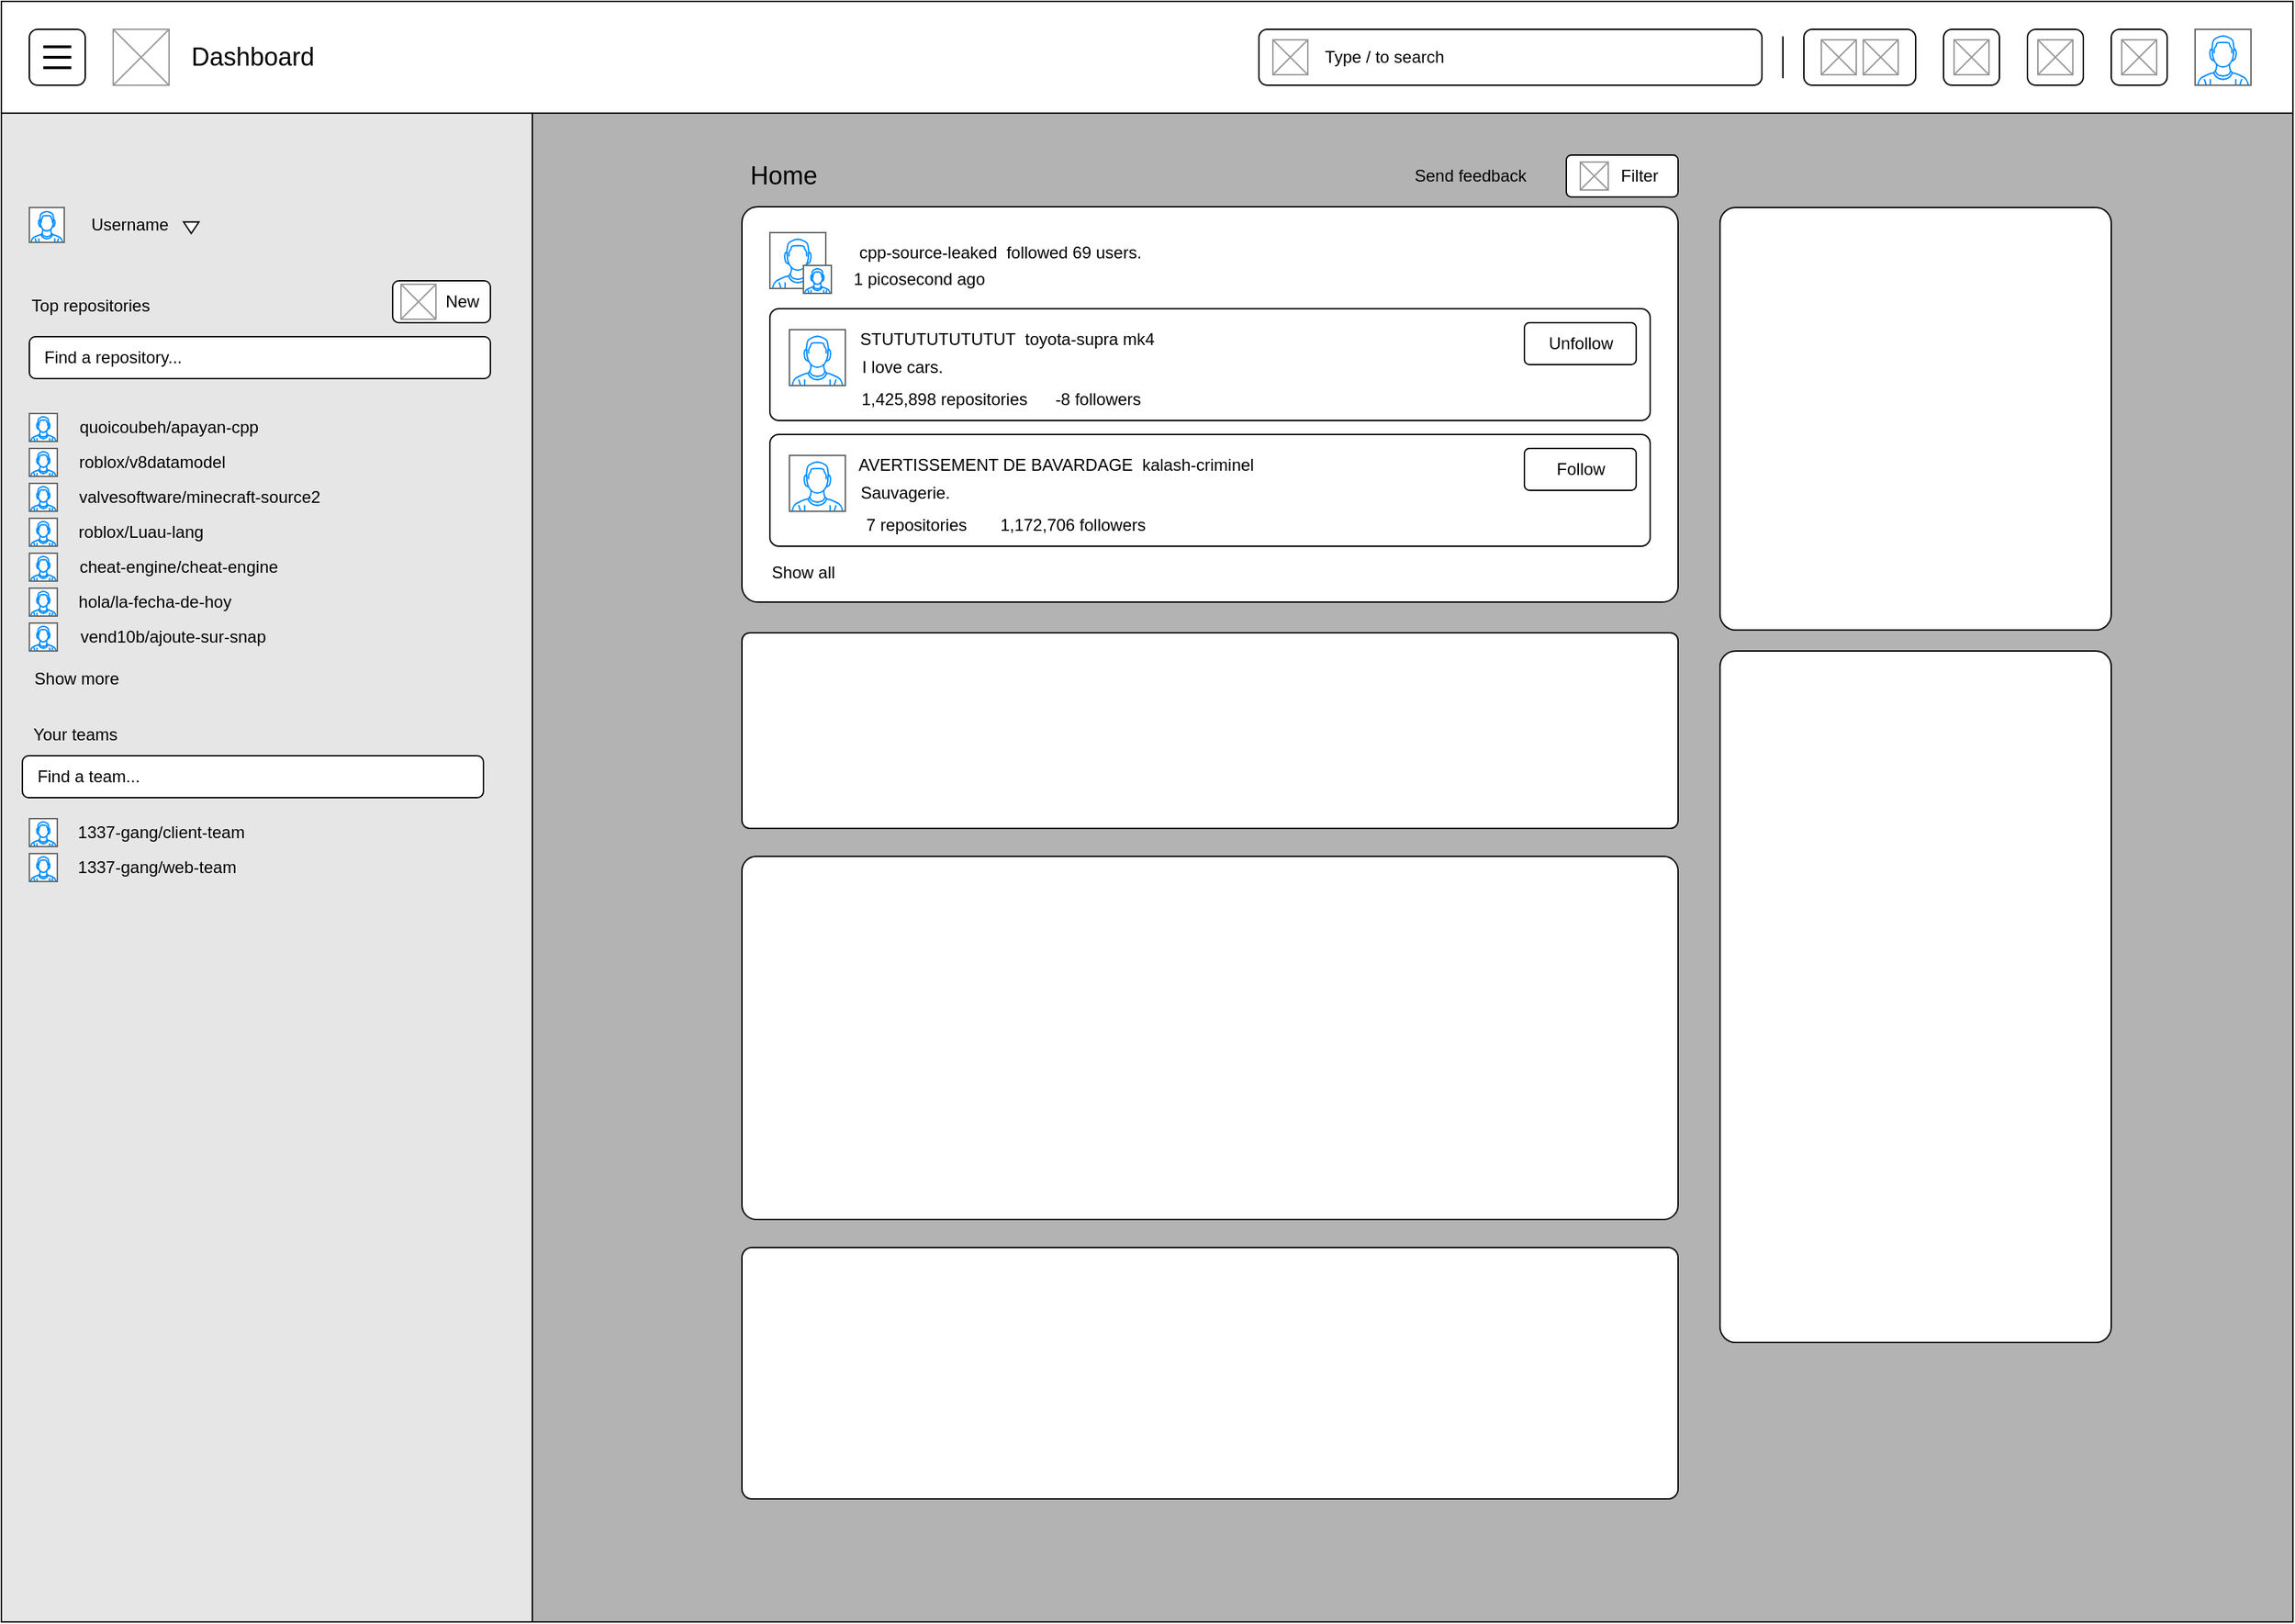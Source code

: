 <mxfile version="24.7.14">
  <diagram name="Page-1" id="ItuPcejKKoLAVJ6YyNsb">
    <mxGraphModel dx="2440" dy="1334" grid="1" gridSize="10" guides="1" tooltips="1" connect="1" arrows="1" fold="1" page="1" pageScale="1" pageWidth="827" pageHeight="1169" math="0" shadow="0">
      <root>
        <mxCell id="0" />
        <mxCell id="1" parent="0" />
        <mxCell id="ldyb5yx-wMgwqtrKaOPo-1" value="" style="rounded=0;whiteSpace=wrap;html=1;" vertex="1" parent="1">
          <mxGeometry width="1640" height="80" as="geometry" />
        </mxCell>
        <mxCell id="ldyb5yx-wMgwqtrKaOPo-8" value="" style="verticalLabelPosition=bottom;shadow=0;dashed=0;align=center;html=1;verticalAlign=top;strokeWidth=1;shape=mxgraph.mockup.graphics.simpleIcon;strokeColor=#999999;" vertex="1" parent="1">
          <mxGeometry x="80" y="20" width="40" height="40" as="geometry" />
        </mxCell>
        <mxCell id="ldyb5yx-wMgwqtrKaOPo-9" value="&lt;div style=&quot;font-size: 18px;&quot;&gt;&lt;font style=&quot;font-size: 18px;&quot;&gt;Dashboard&lt;/font&gt;&lt;/div&gt;" style="text;html=1;align=center;verticalAlign=middle;whiteSpace=wrap;rounded=0;" vertex="1" parent="1">
          <mxGeometry x="130" y="25" width="100" height="30" as="geometry" />
        </mxCell>
        <mxCell id="ldyb5yx-wMgwqtrKaOPo-10" value="" style="verticalLabelPosition=bottom;shadow=0;dashed=0;align=center;html=1;verticalAlign=top;strokeWidth=1;shape=mxgraph.mockup.containers.userMale;strokeColor=#666666;strokeColor2=#008cff;perimeterSpacing=0;" vertex="1" parent="1">
          <mxGeometry x="1570" y="20" width="40" height="40" as="geometry" />
        </mxCell>
        <mxCell id="ldyb5yx-wMgwqtrKaOPo-20" value="" style="rounded=1;whiteSpace=wrap;html=1;" vertex="1" parent="1">
          <mxGeometry x="20" y="20" width="40" height="40" as="geometry" />
        </mxCell>
        <mxCell id="ldyb5yx-wMgwqtrKaOPo-11" value="" style="rounded=1;whiteSpace=wrap;html=1;" vertex="1" parent="1">
          <mxGeometry x="1510" y="20" width="40" height="40" as="geometry" />
        </mxCell>
        <mxCell id="ldyb5yx-wMgwqtrKaOPo-15" value="" style="line;strokeWidth=1;direction=south;html=1;" vertex="1" parent="1">
          <mxGeometry x="1270" y="25" width="10" height="30" as="geometry" />
        </mxCell>
        <mxCell id="ldyb5yx-wMgwqtrKaOPo-17" value="" style="rounded=1;whiteSpace=wrap;html=1;" vertex="1" parent="1">
          <mxGeometry x="1450" y="20" width="40" height="40" as="geometry" />
        </mxCell>
        <mxCell id="ldyb5yx-wMgwqtrKaOPo-18" value="" style="rounded=1;whiteSpace=wrap;html=1;" vertex="1" parent="1">
          <mxGeometry x="1390" y="20" width="40" height="40" as="geometry" />
        </mxCell>
        <mxCell id="ldyb5yx-wMgwqtrKaOPo-19" value="" style="rounded=1;whiteSpace=wrap;html=1;" vertex="1" parent="1">
          <mxGeometry x="1290" y="20" width="80" height="40" as="geometry" />
        </mxCell>
        <mxCell id="ldyb5yx-wMgwqtrKaOPo-21" value="" style="line;strokeWidth=2;html=1;" vertex="1" parent="1">
          <mxGeometry x="30" y="35" width="20" height="10" as="geometry" />
        </mxCell>
        <mxCell id="ldyb5yx-wMgwqtrKaOPo-22" value="" style="line;strokeWidth=2;html=1;" vertex="1" parent="1">
          <mxGeometry x="30" y="30" width="20" height="5" as="geometry" />
        </mxCell>
        <mxCell id="ldyb5yx-wMgwqtrKaOPo-23" value="" style="line;strokeWidth=2;html=1;" vertex="1" parent="1">
          <mxGeometry x="30" y="45" width="20" height="5" as="geometry" />
        </mxCell>
        <mxCell id="ldyb5yx-wMgwqtrKaOPo-25" value="" style="rounded=1;whiteSpace=wrap;html=1;" vertex="1" parent="1">
          <mxGeometry x="900" y="20" width="360" height="40" as="geometry" />
        </mxCell>
        <mxCell id="ldyb5yx-wMgwqtrKaOPo-26" value="" style="verticalLabelPosition=bottom;shadow=0;dashed=0;align=center;html=1;verticalAlign=top;strokeWidth=1;shape=mxgraph.mockup.graphics.simpleIcon;strokeColor=#999999;" vertex="1" parent="1">
          <mxGeometry x="1517.5" y="27.5" width="25" height="25" as="geometry" />
        </mxCell>
        <mxCell id="ldyb5yx-wMgwqtrKaOPo-27" value="" style="verticalLabelPosition=bottom;shadow=0;dashed=0;align=center;html=1;verticalAlign=top;strokeWidth=1;shape=mxgraph.mockup.graphics.simpleIcon;strokeColor=#999999;" vertex="1" parent="1">
          <mxGeometry x="1457.5" y="27.5" width="25" height="25" as="geometry" />
        </mxCell>
        <mxCell id="ldyb5yx-wMgwqtrKaOPo-28" value="" style="verticalLabelPosition=bottom;shadow=0;dashed=0;align=center;html=1;verticalAlign=top;strokeWidth=1;shape=mxgraph.mockup.graphics.simpleIcon;strokeColor=#999999;" vertex="1" parent="1">
          <mxGeometry x="1397.5" y="27.5" width="25" height="25" as="geometry" />
        </mxCell>
        <mxCell id="ldyb5yx-wMgwqtrKaOPo-29" value="" style="verticalLabelPosition=bottom;shadow=0;dashed=0;align=center;html=1;verticalAlign=top;strokeWidth=1;shape=mxgraph.mockup.graphics.simpleIcon;strokeColor=#999999;" vertex="1" parent="1">
          <mxGeometry x="1302.5" y="27.5" width="25" height="25" as="geometry" />
        </mxCell>
        <mxCell id="ldyb5yx-wMgwqtrKaOPo-30" value="" style="verticalLabelPosition=bottom;shadow=0;dashed=0;align=center;html=1;verticalAlign=top;strokeWidth=1;shape=mxgraph.mockup.graphics.simpleIcon;strokeColor=#999999;" vertex="1" parent="1">
          <mxGeometry x="1332.5" y="27.5" width="25" height="25" as="geometry" />
        </mxCell>
        <mxCell id="ldyb5yx-wMgwqtrKaOPo-31" value="&lt;div&gt;Type / to search&lt;/div&gt;" style="text;html=1;align=center;verticalAlign=middle;whiteSpace=wrap;rounded=0;" vertex="1" parent="1">
          <mxGeometry x="940" y="25" width="100" height="30" as="geometry" />
        </mxCell>
        <mxCell id="ldyb5yx-wMgwqtrKaOPo-32" value="" style="verticalLabelPosition=bottom;shadow=0;dashed=0;align=center;html=1;verticalAlign=top;strokeWidth=1;shape=mxgraph.mockup.graphics.simpleIcon;strokeColor=#999999;" vertex="1" parent="1">
          <mxGeometry x="910" y="27.5" width="25" height="25" as="geometry" />
        </mxCell>
        <mxCell id="ldyb5yx-wMgwqtrKaOPo-33" value="" style="rounded=0;whiteSpace=wrap;html=1;fillColor=#E6E6E6;" vertex="1" parent="1">
          <mxGeometry y="80" width="380" height="1080" as="geometry" />
        </mxCell>
        <mxCell id="ldyb5yx-wMgwqtrKaOPo-34" value="" style="rounded=0;whiteSpace=wrap;html=1;fillColor=#B3B3B3;" vertex="1" parent="1">
          <mxGeometry x="380" y="80" width="1260" height="1080" as="geometry" />
        </mxCell>
        <mxCell id="ldyb5yx-wMgwqtrKaOPo-36" value="Username" style="text;html=1;align=center;verticalAlign=middle;whiteSpace=wrap;rounded=0;" vertex="1" parent="1">
          <mxGeometry x="61.87" y="145" width="60" height="30" as="geometry" />
        </mxCell>
        <mxCell id="ldyb5yx-wMgwqtrKaOPo-37" value="" style="verticalLabelPosition=bottom;shadow=0;dashed=0;align=center;html=1;verticalAlign=top;strokeWidth=1;shape=mxgraph.mockup.containers.userMale;strokeColor=#666666;strokeColor2=#008cff;perimeterSpacing=0;" vertex="1" parent="1">
          <mxGeometry x="20" y="147.5" width="25" height="25" as="geometry" />
        </mxCell>
        <mxCell id="ldyb5yx-wMgwqtrKaOPo-38" value="" style="triangle;whiteSpace=wrap;html=1;rotation=90;" vertex="1" parent="1">
          <mxGeometry x="131.75" y="156.5" width="8.25" height="11" as="geometry" />
        </mxCell>
        <mxCell id="ldyb5yx-wMgwqtrKaOPo-39" value="Top repositories" style="text;html=1;align=center;verticalAlign=middle;whiteSpace=wrap;rounded=0;" vertex="1" parent="1">
          <mxGeometry x="14" y="202.5" width="100" height="30" as="geometry" />
        </mxCell>
        <mxCell id="ldyb5yx-wMgwqtrKaOPo-40" value="" style="rounded=1;whiteSpace=wrap;html=1;" vertex="1" parent="1">
          <mxGeometry x="280" y="200" width="70" height="30" as="geometry" />
        </mxCell>
        <mxCell id="ldyb5yx-wMgwqtrKaOPo-41" value="" style="verticalLabelPosition=bottom;shadow=0;dashed=0;align=center;html=1;verticalAlign=top;strokeWidth=1;shape=mxgraph.mockup.graphics.simpleIcon;strokeColor=#999999;" vertex="1" parent="1">
          <mxGeometry x="286" y="202.5" width="25" height="25" as="geometry" />
        </mxCell>
        <mxCell id="ldyb5yx-wMgwqtrKaOPo-42" value="New" style="text;html=1;align=center;verticalAlign=middle;whiteSpace=wrap;rounded=0;" vertex="1" parent="1">
          <mxGeometry x="310" y="200" width="40" height="30" as="geometry" />
        </mxCell>
        <mxCell id="ldyb5yx-wMgwqtrKaOPo-43" value="" style="rounded=1;whiteSpace=wrap;html=1;" vertex="1" parent="1">
          <mxGeometry x="20" y="240" width="330" height="30" as="geometry" />
        </mxCell>
        <mxCell id="ldyb5yx-wMgwqtrKaOPo-44" value="Find a repository..." style="text;html=1;align=center;verticalAlign=middle;whiteSpace=wrap;rounded=0;" vertex="1" parent="1">
          <mxGeometry x="20" y="240" width="120" height="30" as="geometry" />
        </mxCell>
        <mxCell id="ldyb5yx-wMgwqtrKaOPo-45" value="" style="verticalLabelPosition=bottom;shadow=0;dashed=0;align=center;html=1;verticalAlign=top;strokeWidth=1;shape=mxgraph.mockup.containers.userMale;strokeColor=#666666;strokeColor2=#008cff;perimeterSpacing=0;" vertex="1" parent="1">
          <mxGeometry x="20" y="295" width="20" height="20" as="geometry" />
        </mxCell>
        <mxCell id="ldyb5yx-wMgwqtrKaOPo-46" value="quoicoubeh/apayan-cpp" style="text;html=1;align=center;verticalAlign=middle;whiteSpace=wrap;rounded=0;" vertex="1" parent="1">
          <mxGeometry x="50" y="290" width="140" height="30" as="geometry" />
        </mxCell>
        <mxCell id="ldyb5yx-wMgwqtrKaOPo-47" value="" style="verticalLabelPosition=bottom;shadow=0;dashed=0;align=center;html=1;verticalAlign=top;strokeWidth=1;shape=mxgraph.mockup.containers.userMale;strokeColor=#666666;strokeColor2=#008cff;perimeterSpacing=0;" vertex="1" parent="1">
          <mxGeometry x="20" y="320" width="20" height="20" as="geometry" />
        </mxCell>
        <mxCell id="ldyb5yx-wMgwqtrKaOPo-48" value="roblox/v8datamodel" style="text;html=1;align=center;verticalAlign=middle;whiteSpace=wrap;rounded=0;" vertex="1" parent="1">
          <mxGeometry x="48" y="315" width="120" height="30" as="geometry" />
        </mxCell>
        <mxCell id="ldyb5yx-wMgwqtrKaOPo-49" value="" style="verticalLabelPosition=bottom;shadow=0;dashed=0;align=center;html=1;verticalAlign=top;strokeWidth=1;shape=mxgraph.mockup.containers.userMale;strokeColor=#666666;strokeColor2=#008cff;perimeterSpacing=0;" vertex="1" parent="1">
          <mxGeometry x="20" y="345" width="20" height="20" as="geometry" />
        </mxCell>
        <mxCell id="ldyb5yx-wMgwqtrKaOPo-50" value="valvesoftware/minecraft-source2" style="text;html=1;align=center;verticalAlign=middle;whiteSpace=wrap;rounded=0;" vertex="1" parent="1">
          <mxGeometry x="52" y="340" width="180" height="30" as="geometry" />
        </mxCell>
        <mxCell id="ldyb5yx-wMgwqtrKaOPo-51" value="" style="verticalLabelPosition=bottom;shadow=0;dashed=0;align=center;html=1;verticalAlign=top;strokeWidth=1;shape=mxgraph.mockup.containers.userMale;strokeColor=#666666;strokeColor2=#008cff;perimeterSpacing=0;" vertex="1" parent="1">
          <mxGeometry x="20" y="370" width="20" height="20" as="geometry" />
        </mxCell>
        <mxCell id="ldyb5yx-wMgwqtrKaOPo-52" value="roblox/Luau-lang" style="text;html=1;align=center;verticalAlign=middle;whiteSpace=wrap;rounded=0;" vertex="1" parent="1">
          <mxGeometry x="50" y="365" width="100" height="30" as="geometry" />
        </mxCell>
        <mxCell id="ldyb5yx-wMgwqtrKaOPo-53" value="" style="verticalLabelPosition=bottom;shadow=0;dashed=0;align=center;html=1;verticalAlign=top;strokeWidth=1;shape=mxgraph.mockup.containers.userMale;strokeColor=#666666;strokeColor2=#008cff;perimeterSpacing=0;" vertex="1" parent="1">
          <mxGeometry x="20" y="395" width="20" height="20" as="geometry" />
        </mxCell>
        <mxCell id="ldyb5yx-wMgwqtrKaOPo-54" value="cheat-engine/cheat-engine" style="text;html=1;align=center;verticalAlign=middle;whiteSpace=wrap;rounded=0;" vertex="1" parent="1">
          <mxGeometry x="52" y="390" width="150" height="30" as="geometry" />
        </mxCell>
        <mxCell id="ldyb5yx-wMgwqtrKaOPo-55" value="" style="verticalLabelPosition=bottom;shadow=0;dashed=0;align=center;html=1;verticalAlign=top;strokeWidth=1;shape=mxgraph.mockup.containers.userMale;strokeColor=#666666;strokeColor2=#008cff;perimeterSpacing=0;" vertex="1" parent="1">
          <mxGeometry x="20" y="420" width="20" height="20" as="geometry" />
        </mxCell>
        <mxCell id="ldyb5yx-wMgwqtrKaOPo-56" value="hola/la-fecha-de-hoy" style="text;html=1;align=center;verticalAlign=middle;whiteSpace=wrap;rounded=0;" vertex="1" parent="1">
          <mxGeometry x="50" y="415" width="120" height="30" as="geometry" />
        </mxCell>
        <mxCell id="ldyb5yx-wMgwqtrKaOPo-57" value="" style="verticalLabelPosition=bottom;shadow=0;dashed=0;align=center;html=1;verticalAlign=top;strokeWidth=1;shape=mxgraph.mockup.containers.userMale;strokeColor=#666666;strokeColor2=#008cff;perimeterSpacing=0;" vertex="1" parent="1">
          <mxGeometry x="20" y="445" width="20" height="20" as="geometry" />
        </mxCell>
        <mxCell id="ldyb5yx-wMgwqtrKaOPo-58" value="vend10b/ajoute-sur-snap" style="text;html=1;align=center;verticalAlign=middle;whiteSpace=wrap;rounded=0;" vertex="1" parent="1">
          <mxGeometry x="53" y="440" width="140" height="30" as="geometry" />
        </mxCell>
        <mxCell id="ldyb5yx-wMgwqtrKaOPo-59" value="Show more" style="text;html=1;align=center;verticalAlign=middle;whiteSpace=wrap;rounded=0;" vertex="1" parent="1">
          <mxGeometry x="19" y="470" width="70" height="30" as="geometry" />
        </mxCell>
        <mxCell id="ldyb5yx-wMgwqtrKaOPo-60" value="Your teams" style="text;html=1;align=center;verticalAlign=middle;whiteSpace=wrap;rounded=0;" vertex="1" parent="1">
          <mxGeometry x="20" y="510" width="66" height="30" as="geometry" />
        </mxCell>
        <mxCell id="ldyb5yx-wMgwqtrKaOPo-61" value="" style="rounded=1;whiteSpace=wrap;html=1;" vertex="1" parent="1">
          <mxGeometry x="15" y="540" width="330" height="30" as="geometry" />
        </mxCell>
        <mxCell id="ldyb5yx-wMgwqtrKaOPo-62" value="Find a team..." style="text;html=1;align=center;verticalAlign=middle;whiteSpace=wrap;rounded=0;" vertex="1" parent="1">
          <mxGeometry x="15" y="540" width="95" height="30" as="geometry" />
        </mxCell>
        <mxCell id="ldyb5yx-wMgwqtrKaOPo-63" value="" style="verticalLabelPosition=bottom;shadow=0;dashed=0;align=center;html=1;verticalAlign=top;strokeWidth=1;shape=mxgraph.mockup.containers.userMale;strokeColor=#666666;strokeColor2=#008cff;perimeterSpacing=0;" vertex="1" parent="1">
          <mxGeometry x="20" y="585" width="20" height="20" as="geometry" />
        </mxCell>
        <mxCell id="ldyb5yx-wMgwqtrKaOPo-64" value="1337-gang/client-team" style="text;html=1;align=center;verticalAlign=middle;whiteSpace=wrap;rounded=0;" vertex="1" parent="1">
          <mxGeometry x="49" y="580" width="131" height="30" as="geometry" />
        </mxCell>
        <mxCell id="ldyb5yx-wMgwqtrKaOPo-65" value="" style="verticalLabelPosition=bottom;shadow=0;dashed=0;align=center;html=1;verticalAlign=top;strokeWidth=1;shape=mxgraph.mockup.containers.userMale;strokeColor=#666666;strokeColor2=#008cff;perimeterSpacing=0;" vertex="1" parent="1">
          <mxGeometry x="20" y="610" width="20" height="20" as="geometry" />
        </mxCell>
        <mxCell id="ldyb5yx-wMgwqtrKaOPo-66" value="1337-gang/web-team" style="text;html=1;align=center;verticalAlign=middle;whiteSpace=wrap;rounded=0;" vertex="1" parent="1">
          <mxGeometry x="51" y="605" width="121" height="30" as="geometry" />
        </mxCell>
        <mxCell id="ldyb5yx-wMgwqtrKaOPo-67" value="&lt;font style=&quot;font-size: 18px;&quot;&gt;Home&lt;/font&gt;" style="text;html=1;align=center;verticalAlign=middle;whiteSpace=wrap;rounded=0;" vertex="1" parent="1">
          <mxGeometry x="530" y="110" width="60" height="30" as="geometry" />
        </mxCell>
        <mxCell id="ldyb5yx-wMgwqtrKaOPo-68" value="" style="rounded=1;whiteSpace=wrap;html=1;arcSize=4;" vertex="1" parent="1">
          <mxGeometry x="530" y="147" width="670" height="283" as="geometry" />
        </mxCell>
        <mxCell id="ldyb5yx-wMgwqtrKaOPo-69" value="" style="rounded=1;whiteSpace=wrap;html=1;arcSize=4;" vertex="1" parent="1">
          <mxGeometry x="1230" y="147.5" width="280" height="302.5" as="geometry" />
        </mxCell>
        <mxCell id="ldyb5yx-wMgwqtrKaOPo-70" value="" style="rounded=1;whiteSpace=wrap;html=1;arcSize=4;" vertex="1" parent="1">
          <mxGeometry x="530" y="452" width="670" height="140" as="geometry" />
        </mxCell>
        <mxCell id="ldyb5yx-wMgwqtrKaOPo-71" value="" style="rounded=1;whiteSpace=wrap;html=1;arcSize=4;" vertex="1" parent="1">
          <mxGeometry x="530" y="612" width="670" height="260" as="geometry" />
        </mxCell>
        <mxCell id="ldyb5yx-wMgwqtrKaOPo-72" value="" style="rounded=1;whiteSpace=wrap;html=1;arcSize=4;" vertex="1" parent="1">
          <mxGeometry x="530" y="892" width="670" height="180" as="geometry" />
        </mxCell>
        <mxCell id="ldyb5yx-wMgwqtrKaOPo-73" value="" style="rounded=1;whiteSpace=wrap;html=1;arcSize=4;" vertex="1" parent="1">
          <mxGeometry x="1230" y="465" width="280" height="495" as="geometry" />
        </mxCell>
        <mxCell id="ldyb5yx-wMgwqtrKaOPo-74" value="" style="rounded=1;whiteSpace=wrap;html=1;arcSize=12;" vertex="1" parent="1">
          <mxGeometry x="1120" y="110" width="80" height="30" as="geometry" />
        </mxCell>
        <mxCell id="ldyb5yx-wMgwqtrKaOPo-75" value="" style="verticalLabelPosition=bottom;shadow=0;dashed=0;align=center;html=1;verticalAlign=top;strokeWidth=1;shape=mxgraph.mockup.graphics.simpleIcon;strokeColor=#999999;" vertex="1" parent="1">
          <mxGeometry x="1130" y="115" width="20" height="20" as="geometry" />
        </mxCell>
        <mxCell id="ldyb5yx-wMgwqtrKaOPo-76" value="Filter" style="text;html=1;align=center;verticalAlign=middle;whiteSpace=wrap;rounded=0;" vertex="1" parent="1">
          <mxGeometry x="1150" y="110" width="45" height="30" as="geometry" />
        </mxCell>
        <mxCell id="ldyb5yx-wMgwqtrKaOPo-77" value="Send feedback" style="text;html=1;align=center;verticalAlign=middle;whiteSpace=wrap;rounded=0;" vertex="1" parent="1">
          <mxGeometry x="1000" y="110" width="102.5" height="30" as="geometry" />
        </mxCell>
        <mxCell id="ldyb5yx-wMgwqtrKaOPo-79" value="" style="verticalLabelPosition=bottom;shadow=0;dashed=0;align=center;html=1;verticalAlign=top;strokeWidth=1;shape=mxgraph.mockup.containers.userMale;strokeColor=#666666;strokeColor2=#008cff;perimeterSpacing=0;" vertex="1" parent="1">
          <mxGeometry x="550" y="165.5" width="40" height="40" as="geometry" />
        </mxCell>
        <mxCell id="ldyb5yx-wMgwqtrKaOPo-80" value="cpp-source-leaked&amp;nbsp; followed 69 users." style="text;html=1;align=center;verticalAlign=middle;whiteSpace=wrap;rounded=0;" vertex="1" parent="1">
          <mxGeometry x="600" y="170" width="230" height="20" as="geometry" />
        </mxCell>
        <mxCell id="ldyb5yx-wMgwqtrKaOPo-81" value="" style="verticalLabelPosition=bottom;shadow=0;dashed=0;align=center;html=1;verticalAlign=top;strokeWidth=1;shape=mxgraph.mockup.containers.userMale;strokeColor=#666666;strokeColor2=#008cff;" vertex="1" parent="1">
          <mxGeometry x="574" y="189" width="20" height="20" as="geometry" />
        </mxCell>
        <mxCell id="ldyb5yx-wMgwqtrKaOPo-82" value="" style="rounded=1;whiteSpace=wrap;html=1;arcSize=8;" vertex="1" parent="1">
          <mxGeometry x="550" y="220" width="630" height="80" as="geometry" />
        </mxCell>
        <mxCell id="ldyb5yx-wMgwqtrKaOPo-84" value="" style="rounded=1;whiteSpace=wrap;html=1;arcSize=8;" vertex="1" parent="1">
          <mxGeometry x="550" y="310" width="630" height="80" as="geometry" />
        </mxCell>
        <mxCell id="ldyb5yx-wMgwqtrKaOPo-85" value="" style="verticalLabelPosition=bottom;shadow=0;dashed=0;align=center;html=1;verticalAlign=top;strokeWidth=1;shape=mxgraph.mockup.containers.userMale;strokeColor=#666666;strokeColor2=#008cff;perimeterSpacing=0;" vertex="1" parent="1">
          <mxGeometry x="564" y="235" width="40" height="40" as="geometry" />
        </mxCell>
        <mxCell id="ldyb5yx-wMgwqtrKaOPo-86" value="STUTUTUTUTUTUT&amp;nbsp; toyota-supra mk4" style="text;html=1;align=center;verticalAlign=middle;whiteSpace=wrap;rounded=0;" vertex="1" parent="1">
          <mxGeometry x="610" y="232" width="220" height="20" as="geometry" />
        </mxCell>
        <mxCell id="ldyb5yx-wMgwqtrKaOPo-87" value="I love cars." style="text;html=1;align=center;verticalAlign=middle;whiteSpace=wrap;rounded=0;" vertex="1" parent="1">
          <mxGeometry x="610" y="252" width="70" height="20" as="geometry" />
        </mxCell>
        <mxCell id="ldyb5yx-wMgwqtrKaOPo-88" value="1,425,898 repositories" style="text;html=1;align=center;verticalAlign=middle;whiteSpace=wrap;rounded=0;" vertex="1" parent="1">
          <mxGeometry x="610" y="275" width="130" height="20" as="geometry" />
        </mxCell>
        <mxCell id="ldyb5yx-wMgwqtrKaOPo-89" value="-8 followers" style="text;html=1;align=center;verticalAlign=middle;whiteSpace=wrap;rounded=0;" vertex="1" parent="1">
          <mxGeometry x="750" y="275" width="70" height="20" as="geometry" />
        </mxCell>
        <mxCell id="ldyb5yx-wMgwqtrKaOPo-90" value="" style="rounded=1;whiteSpace=wrap;html=1;arcSize=12;" vertex="1" parent="1">
          <mxGeometry x="1090" y="230" width="80" height="30" as="geometry" />
        </mxCell>
        <mxCell id="ldyb5yx-wMgwqtrKaOPo-91" value="Unfollow" style="text;html=1;align=center;verticalAlign=middle;whiteSpace=wrap;rounded=0;" vertex="1" parent="1">
          <mxGeometry x="1103.75" y="230" width="52.5" height="30" as="geometry" />
        </mxCell>
        <mxCell id="ldyb5yx-wMgwqtrKaOPo-93" value="" style="verticalLabelPosition=bottom;shadow=0;dashed=0;align=center;html=1;verticalAlign=top;strokeWidth=1;shape=mxgraph.mockup.containers.userMale;strokeColor=#666666;strokeColor2=#008cff;perimeterSpacing=0;" vertex="1" parent="1">
          <mxGeometry x="564" y="325" width="40" height="40" as="geometry" />
        </mxCell>
        <mxCell id="ldyb5yx-wMgwqtrKaOPo-94" value="AVERTISSEMENT DE BAVARDAGE&amp;nbsp; kalash-criminel" style="text;html=1;align=center;verticalAlign=middle;whiteSpace=wrap;rounded=0;" vertex="1" parent="1">
          <mxGeometry x="610" y="322" width="290" height="20" as="geometry" />
        </mxCell>
        <mxCell id="ldyb5yx-wMgwqtrKaOPo-95" value="Sauvagerie." style="text;html=1;align=center;verticalAlign=middle;whiteSpace=wrap;rounded=0;" vertex="1" parent="1">
          <mxGeometry x="612" y="342" width="70" height="20" as="geometry" />
        </mxCell>
        <mxCell id="ldyb5yx-wMgwqtrKaOPo-96" value="7 repositories" style="text;html=1;align=center;verticalAlign=middle;whiteSpace=wrap;rounded=0;" vertex="1" parent="1">
          <mxGeometry x="610" y="365" width="90" height="20" as="geometry" />
        </mxCell>
        <mxCell id="ldyb5yx-wMgwqtrKaOPo-97" value="1,172,706 followers" style="text;html=1;align=center;verticalAlign=middle;whiteSpace=wrap;rounded=0;" vertex="1" parent="1">
          <mxGeometry x="707" y="365" width="120" height="20" as="geometry" />
        </mxCell>
        <mxCell id="ldyb5yx-wMgwqtrKaOPo-98" value="" style="rounded=1;whiteSpace=wrap;html=1;arcSize=12;" vertex="1" parent="1">
          <mxGeometry x="1090" y="320" width="80" height="30" as="geometry" />
        </mxCell>
        <mxCell id="ldyb5yx-wMgwqtrKaOPo-99" value="Follow" style="text;html=1;align=center;verticalAlign=middle;whiteSpace=wrap;rounded=0;" vertex="1" parent="1">
          <mxGeometry x="1103.75" y="320" width="52.5" height="30" as="geometry" />
        </mxCell>
        <mxCell id="ldyb5yx-wMgwqtrKaOPo-100" value="Show all" style="text;html=1;align=center;verticalAlign=middle;whiteSpace=wrap;rounded=0;" vertex="1" parent="1">
          <mxGeometry x="549" y="399" width="50" height="20" as="geometry" />
        </mxCell>
        <mxCell id="ldyb5yx-wMgwqtrKaOPo-101" value="1 picosecond ago" style="text;html=1;align=center;verticalAlign=middle;whiteSpace=wrap;rounded=0;" vertex="1" parent="1">
          <mxGeometry x="604" y="189" width="106" height="20" as="geometry" />
        </mxCell>
      </root>
    </mxGraphModel>
  </diagram>
</mxfile>

